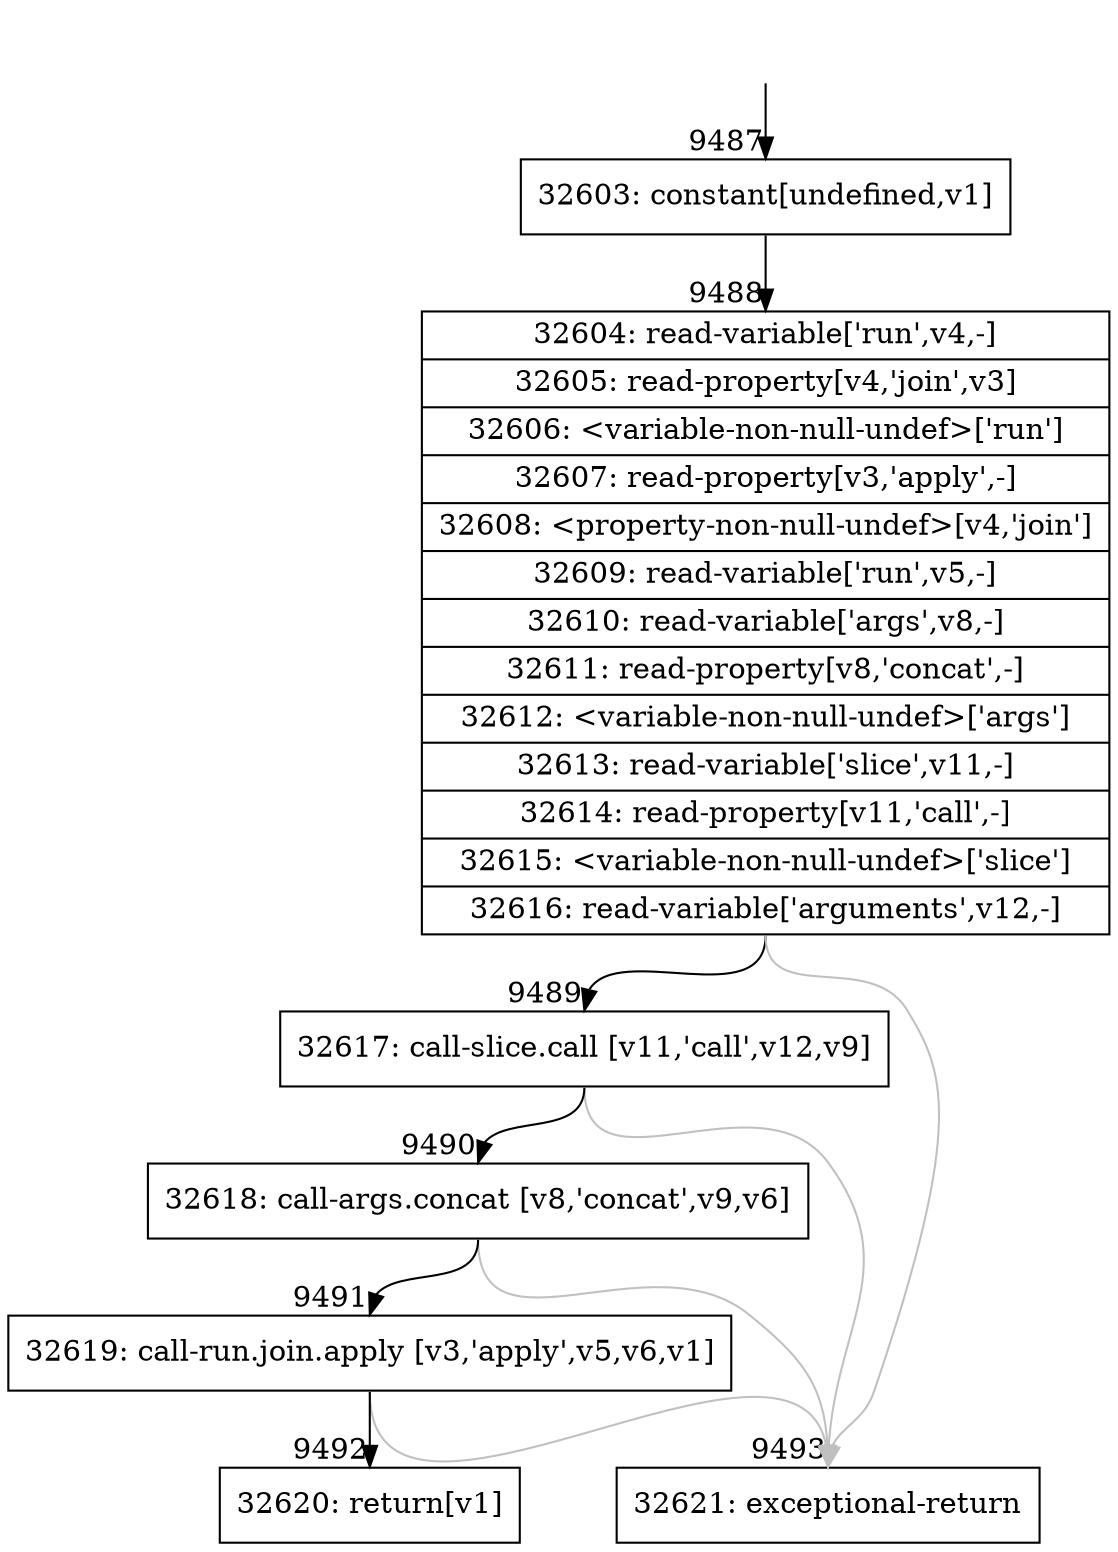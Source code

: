 digraph {
rankdir="TD"
BB_entry796[shape=none,label=""];
BB_entry796 -> BB9487 [tailport=s, headport=n, headlabel="    9487"]
BB9487 [shape=record label="{32603: constant[undefined,v1]}" ] 
BB9487 -> BB9488 [tailport=s, headport=n, headlabel="      9488"]
BB9488 [shape=record label="{32604: read-variable['run',v4,-]|32605: read-property[v4,'join',v3]|32606: \<variable-non-null-undef\>['run']|32607: read-property[v3,'apply',-]|32608: \<property-non-null-undef\>[v4,'join']|32609: read-variable['run',v5,-]|32610: read-variable['args',v8,-]|32611: read-property[v8,'concat',-]|32612: \<variable-non-null-undef\>['args']|32613: read-variable['slice',v11,-]|32614: read-property[v11,'call',-]|32615: \<variable-non-null-undef\>['slice']|32616: read-variable['arguments',v12,-]}" ] 
BB9488 -> BB9489 [tailport=s, headport=n, headlabel="      9489"]
BB9488 -> BB9493 [tailport=s, headport=n, color=gray, headlabel="      9493"]
BB9489 [shape=record label="{32617: call-slice.call [v11,'call',v12,v9]}" ] 
BB9489 -> BB9490 [tailport=s, headport=n, headlabel="      9490"]
BB9489 -> BB9493 [tailport=s, headport=n, color=gray]
BB9490 [shape=record label="{32618: call-args.concat [v8,'concat',v9,v6]}" ] 
BB9490 -> BB9491 [tailport=s, headport=n, headlabel="      9491"]
BB9490 -> BB9493 [tailport=s, headport=n, color=gray]
BB9491 [shape=record label="{32619: call-run.join.apply [v3,'apply',v5,v6,v1]}" ] 
BB9491 -> BB9492 [tailport=s, headport=n, headlabel="      9492"]
BB9491 -> BB9493 [tailport=s, headport=n, color=gray]
BB9492 [shape=record label="{32620: return[v1]}" ] 
BB9493 [shape=record label="{32621: exceptional-return}" ] 
//#$~ 16829
}
